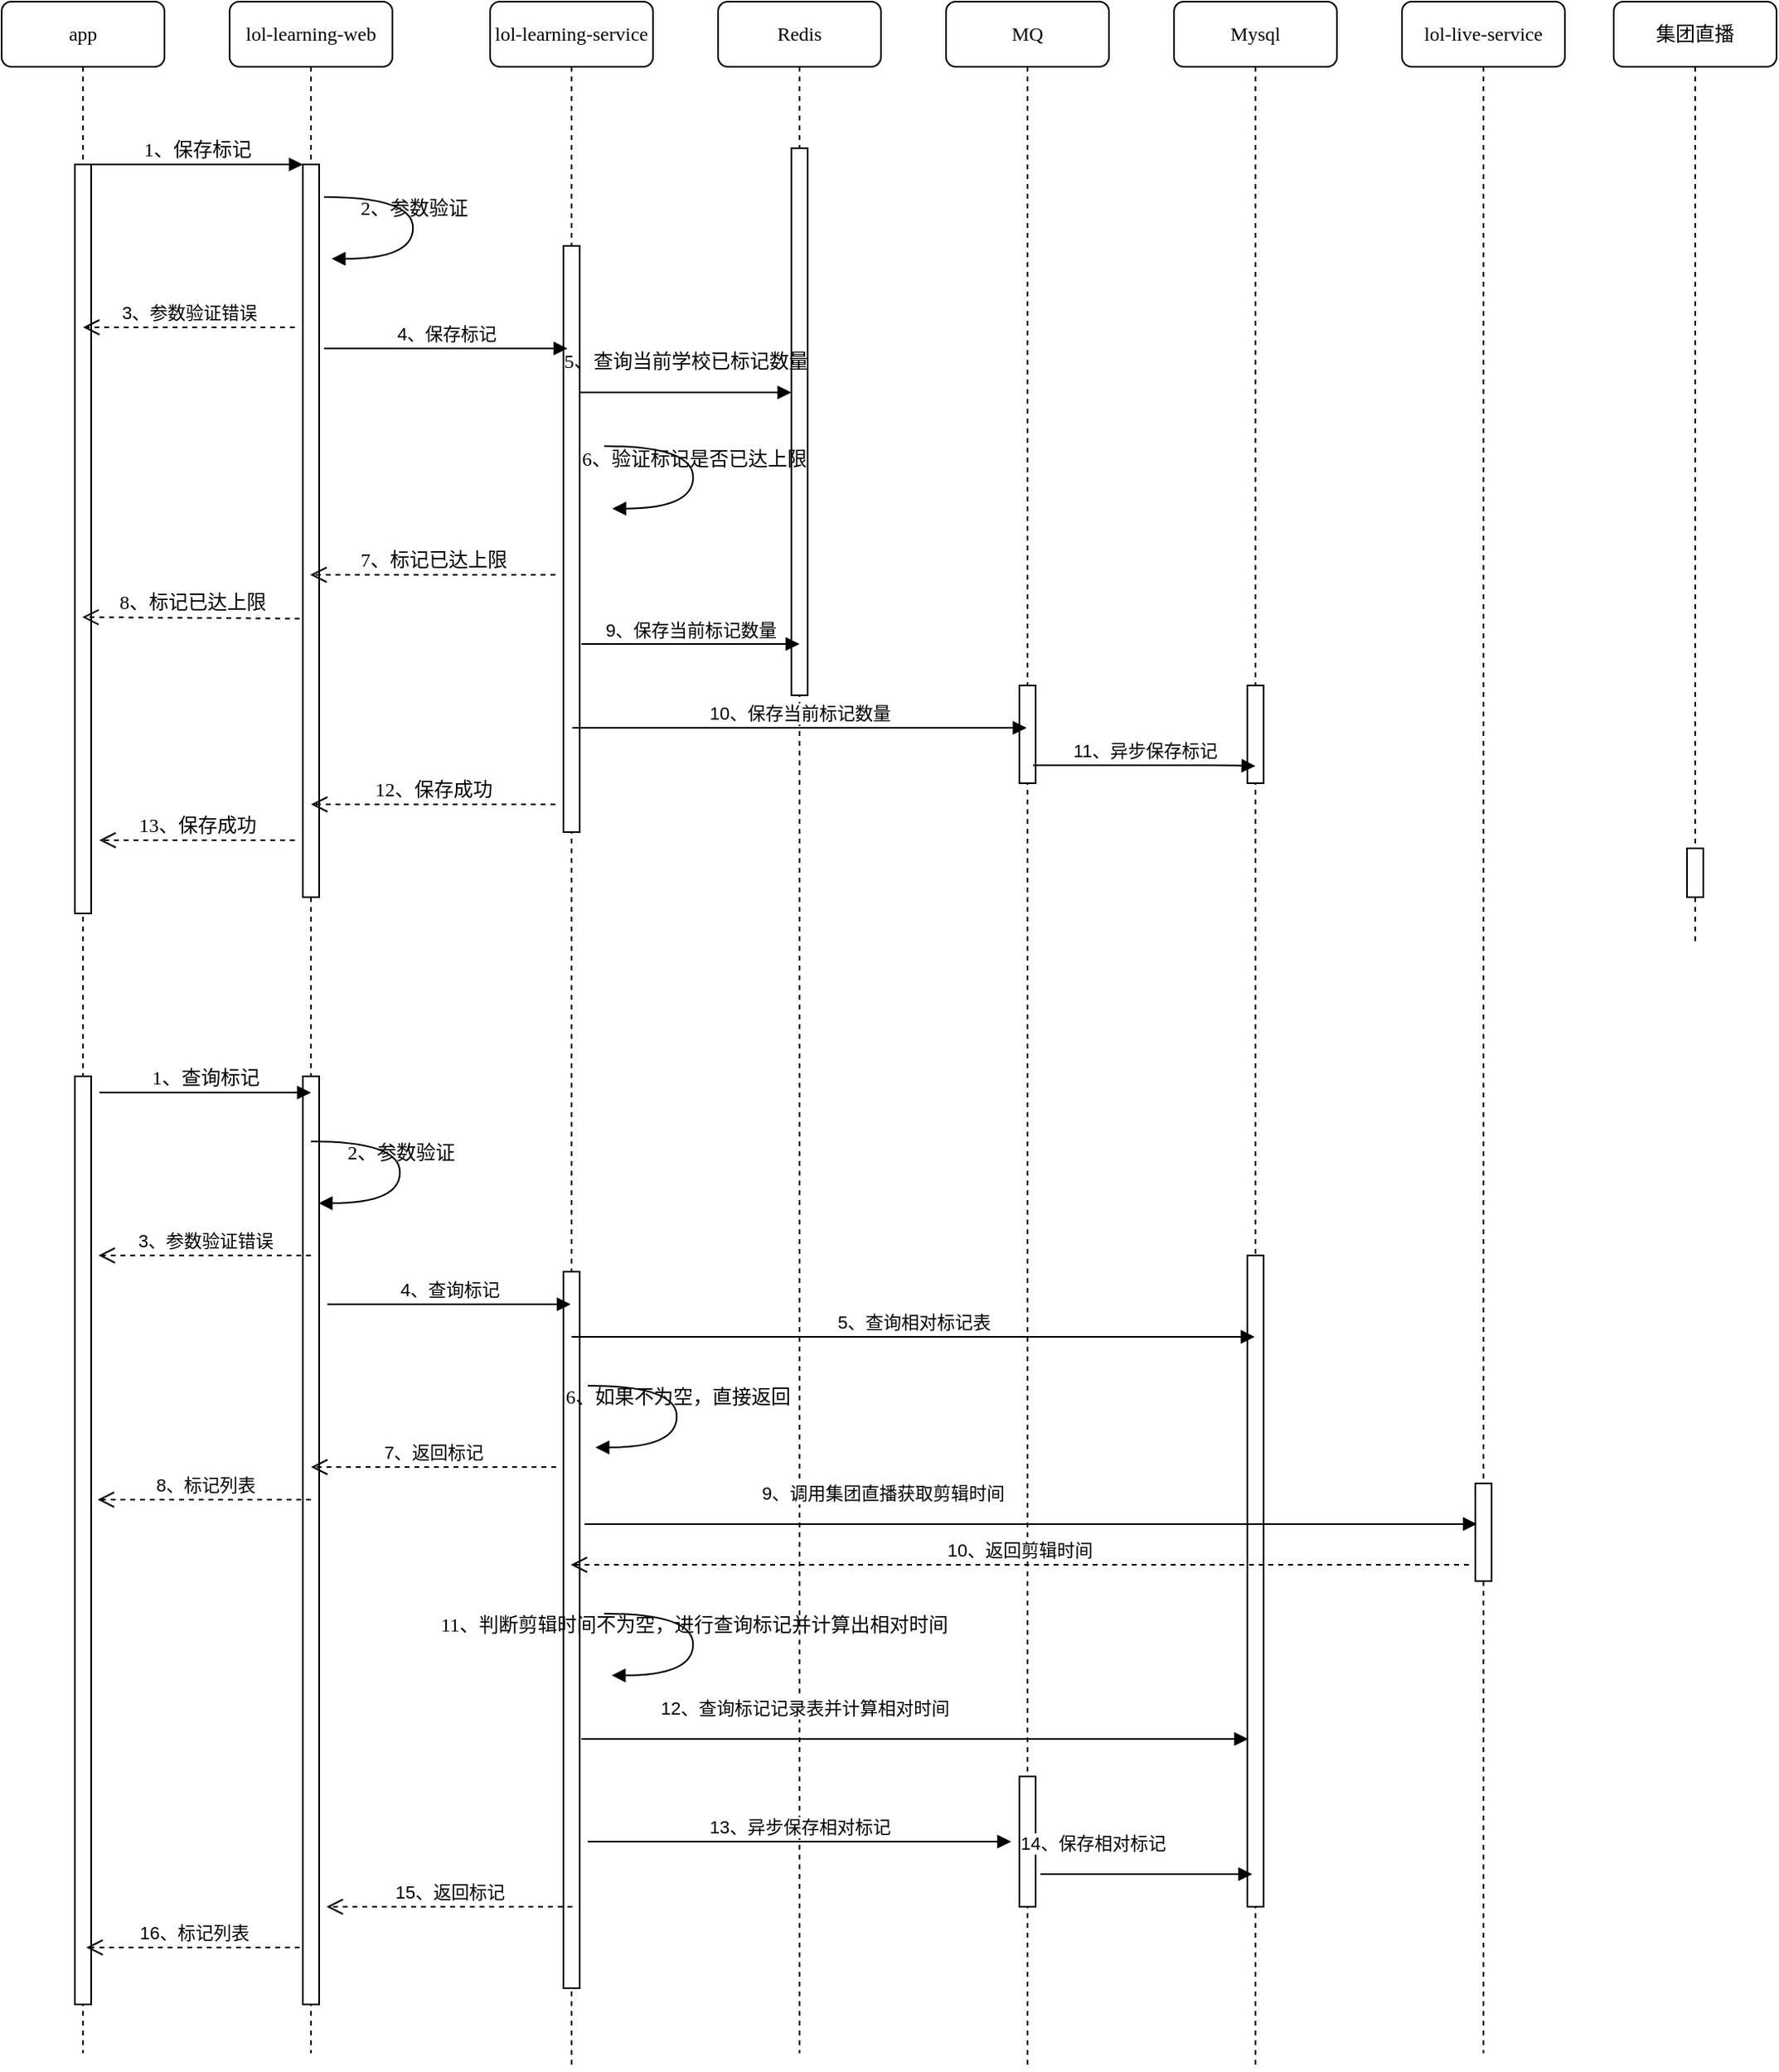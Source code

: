 <mxfile version="13.9.8" type="github">
  <diagram name="Page-1" id="13e1069c-82ec-6db2-03f1-153e76fe0fe0">
    <mxGraphModel dx="1007" dy="547" grid="1" gridSize="10" guides="1" tooltips="1" connect="1" arrows="1" fold="1" page="1" pageScale="1" pageWidth="1100" pageHeight="850" background="#ffffff" math="0" shadow="0">
      <root>
        <mxCell id="0" />
        <mxCell id="1" parent="0" />
        <mxCell id="7baba1c4bc27f4b0-2" value="lol-learning-web" style="shape=umlLifeline;perimeter=lifelinePerimeter;whiteSpace=wrap;html=1;container=1;collapsible=0;recursiveResize=0;outlineConnect=0;rounded=1;shadow=0;comic=0;labelBackgroundColor=none;strokeWidth=1;fontFamily=Verdana;fontSize=12;align=center;" parent="1" vertex="1">
          <mxGeometry x="240" y="80" width="100" height="1260" as="geometry" />
        </mxCell>
        <mxCell id="xmqAta9ANS4_KRpNYRyX-17" style="edgeStyle=orthogonalEdgeStyle;rounded=0;orthogonalLoop=1;jettySize=auto;html=1;" edge="1" parent="7baba1c4bc27f4b0-2" source="7baba1c4bc27f4b0-10" target="7baba1c4bc27f4b0-2">
          <mxGeometry relative="1" as="geometry">
            <Array as="points">
              <mxPoint x="50" y="100" />
              <mxPoint x="50" y="100" />
            </Array>
          </mxGeometry>
        </mxCell>
        <mxCell id="7baba1c4bc27f4b0-10" value="" style="html=1;points=[];perimeter=orthogonalPerimeter;rounded=0;shadow=0;comic=0;labelBackgroundColor=none;strokeWidth=1;fontFamily=Verdana;fontSize=12;align=center;" parent="7baba1c4bc27f4b0-2" vertex="1">
          <mxGeometry x="45" y="100" width="10" height="450" as="geometry" />
        </mxCell>
        <mxCell id="xmqAta9ANS4_KRpNYRyX-32" value="" style="html=1;points=[];perimeter=orthogonalPerimeter;rounded=0;shadow=0;comic=0;labelBackgroundColor=none;strokeColor=#000000;strokeWidth=1;fillColor=#FFFFFF;fontFamily=Verdana;fontSize=12;fontColor=#000000;align=center;" vertex="1" parent="7baba1c4bc27f4b0-2">
          <mxGeometry x="45" y="660" width="10" height="570" as="geometry" />
        </mxCell>
        <mxCell id="7baba1c4bc27f4b0-3" value="lol-learning-service" style="shape=umlLifeline;perimeter=lifelinePerimeter;whiteSpace=wrap;html=1;container=1;collapsible=0;recursiveResize=0;outlineConnect=0;rounded=1;shadow=0;comic=0;labelBackgroundColor=none;strokeWidth=1;fontFamily=Verdana;fontSize=12;align=center;" parent="1" vertex="1">
          <mxGeometry x="400" y="80" width="100" height="1270" as="geometry" />
        </mxCell>
        <mxCell id="7baba1c4bc27f4b0-13" value="" style="html=1;points=[];perimeter=orthogonalPerimeter;rounded=0;shadow=0;comic=0;labelBackgroundColor=none;strokeWidth=1;fontFamily=Verdana;fontSize=12;align=center;" parent="7baba1c4bc27f4b0-3" vertex="1">
          <mxGeometry x="45" y="150" width="10" height="360" as="geometry" />
        </mxCell>
        <mxCell id="xmqAta9ANS4_KRpNYRyX-33" value="" style="html=1;points=[];perimeter=orthogonalPerimeter;rounded=0;shadow=0;comic=0;labelBackgroundColor=none;strokeColor=#000000;strokeWidth=1;fillColor=#FFFFFF;fontFamily=Verdana;fontSize=12;fontColor=#000000;align=center;" vertex="1" parent="7baba1c4bc27f4b0-3">
          <mxGeometry x="45" y="780" width="10" height="440" as="geometry" />
        </mxCell>
        <mxCell id="7baba1c4bc27f4b0-4" value="&lt;span&gt;Redis&lt;/span&gt;" style="shape=umlLifeline;perimeter=lifelinePerimeter;whiteSpace=wrap;html=1;container=1;collapsible=0;recursiveResize=0;outlineConnect=0;rounded=1;shadow=0;comic=0;labelBackgroundColor=none;strokeWidth=1;fontFamily=Verdana;fontSize=12;align=center;" parent="1" vertex="1">
          <mxGeometry x="540" y="80" width="100" height="1260" as="geometry" />
        </mxCell>
        <mxCell id="7baba1c4bc27f4b0-16" value="" style="html=1;points=[];perimeter=orthogonalPerimeter;rounded=0;shadow=0;comic=0;labelBackgroundColor=none;strokeWidth=1;fontFamily=Verdana;fontSize=12;align=center;" parent="7baba1c4bc27f4b0-4" vertex="1">
          <mxGeometry x="45" y="90" width="10" height="336" as="geometry" />
        </mxCell>
        <mxCell id="7baba1c4bc27f4b0-5" value="MQ" style="shape=umlLifeline;perimeter=lifelinePerimeter;whiteSpace=wrap;html=1;container=1;collapsible=0;recursiveResize=0;outlineConnect=0;rounded=1;shadow=0;comic=0;labelBackgroundColor=none;strokeWidth=1;fontFamily=Verdana;fontSize=12;align=center;" parent="1" vertex="1">
          <mxGeometry x="680" y="80" width="100" height="1270" as="geometry" />
        </mxCell>
        <mxCell id="7baba1c4bc27f4b0-19" value="" style="html=1;points=[];perimeter=orthogonalPerimeter;rounded=0;shadow=0;comic=0;labelBackgroundColor=none;strokeWidth=1;fontFamily=Verdana;fontSize=12;align=center;" parent="7baba1c4bc27f4b0-5" vertex="1">
          <mxGeometry x="45" y="420" width="10" height="60" as="geometry" />
        </mxCell>
        <mxCell id="xmqAta9ANS4_KRpNYRyX-48" value="" style="html=1;points=[];perimeter=orthogonalPerimeter;rounded=0;shadow=0;comic=0;labelBackgroundColor=none;strokeWidth=1;fontFamily=Verdana;fontSize=12;align=center;" vertex="1" parent="7baba1c4bc27f4b0-5">
          <mxGeometry x="45" y="1090" width="10" height="80" as="geometry" />
        </mxCell>
        <mxCell id="7baba1c4bc27f4b0-6" value="Mysql" style="shape=umlLifeline;perimeter=lifelinePerimeter;whiteSpace=wrap;html=1;container=1;collapsible=0;recursiveResize=0;outlineConnect=0;rounded=1;shadow=0;comic=0;labelBackgroundColor=none;strokeWidth=1;fontFamily=Verdana;fontSize=12;align=center;" parent="1" vertex="1">
          <mxGeometry x="820" y="80" width="100" height="1270" as="geometry" />
        </mxCell>
        <mxCell id="7baba1c4bc27f4b0-28" value="" style="html=1;points=[];perimeter=orthogonalPerimeter;rounded=0;shadow=0;comic=0;labelBackgroundColor=none;strokeWidth=1;fontFamily=Verdana;fontSize=12;align=center;" parent="7baba1c4bc27f4b0-6" vertex="1">
          <mxGeometry x="45" y="420" width="10" height="60" as="geometry" />
        </mxCell>
        <mxCell id="xmqAta9ANS4_KRpNYRyX-38" value="" style="html=1;points=[];perimeter=orthogonalPerimeter;rounded=0;shadow=0;comic=0;labelBackgroundColor=none;strokeWidth=1;fontFamily=Verdana;fontSize=12;align=center;" vertex="1" parent="7baba1c4bc27f4b0-6">
          <mxGeometry x="45" y="770" width="10" height="400" as="geometry" />
        </mxCell>
        <mxCell id="7baba1c4bc27f4b0-7" value="lol-live-service" style="shape=umlLifeline;perimeter=lifelinePerimeter;whiteSpace=wrap;html=1;container=1;collapsible=0;recursiveResize=0;outlineConnect=0;rounded=1;shadow=0;comic=0;labelBackgroundColor=none;strokeWidth=1;fontFamily=Verdana;fontSize=12;align=center;" parent="1" vertex="1">
          <mxGeometry x="960" y="80" width="100" height="1260" as="geometry" />
        </mxCell>
        <mxCell id="7baba1c4bc27f4b0-25" value="" style="html=1;points=[];perimeter=orthogonalPerimeter;rounded=0;shadow=0;comic=0;labelBackgroundColor=none;strokeColor=#000000;strokeWidth=1;fillColor=#FFFFFF;fontFamily=Verdana;fontSize=12;fontColor=#000000;align=center;" parent="7baba1c4bc27f4b0-7" vertex="1">
          <mxGeometry x="45" y="910" width="10" height="60" as="geometry" />
        </mxCell>
        <mxCell id="7baba1c4bc27f4b0-8" value="app" style="shape=umlLifeline;perimeter=lifelinePerimeter;whiteSpace=wrap;html=1;container=1;collapsible=0;recursiveResize=0;outlineConnect=0;rounded=1;shadow=0;comic=0;labelBackgroundColor=none;strokeWidth=1;fontFamily=Verdana;fontSize=12;align=center;" parent="1" vertex="1">
          <mxGeometry x="100" y="80" width="100" height="1260" as="geometry" />
        </mxCell>
        <mxCell id="7baba1c4bc27f4b0-9" value="" style="html=1;points=[];perimeter=orthogonalPerimeter;rounded=0;shadow=0;comic=0;labelBackgroundColor=none;strokeWidth=1;fontFamily=Verdana;fontSize=12;align=center;" parent="7baba1c4bc27f4b0-8" vertex="1">
          <mxGeometry x="45" y="100" width="10" height="460" as="geometry" />
        </mxCell>
        <mxCell id="xmqAta9ANS4_KRpNYRyX-30" value="" style="html=1;points=[];perimeter=orthogonalPerimeter;rounded=0;shadow=0;comic=0;labelBackgroundColor=none;strokeColor=#000000;strokeWidth=1;fillColor=#FFFFFF;fontFamily=Verdana;fontSize=12;fontColor=#000000;align=center;" vertex="1" parent="7baba1c4bc27f4b0-8">
          <mxGeometry x="45" y="660" width="10" height="570" as="geometry" />
        </mxCell>
        <mxCell id="7baba1c4bc27f4b0-17" value="5、查询当前学校已标记数量" style="html=1;verticalAlign=bottom;endArrow=block;labelBackgroundColor=none;fontFamily=Verdana;fontSize=12;edgeStyle=elbowEdgeStyle;elbow=vertical;" parent="1" source="7baba1c4bc27f4b0-13" target="7baba1c4bc27f4b0-16" edge="1">
          <mxGeometry y="10" relative="1" as="geometry">
            <mxPoint x="510" y="220" as="sourcePoint" />
            <Array as="points">
              <mxPoint x="460" y="320" />
            </Array>
            <mxPoint as="offset" />
          </mxGeometry>
        </mxCell>
        <mxCell id="7baba1c4bc27f4b0-27" value="12、保存成功" style="html=1;verticalAlign=bottom;endArrow=open;dashed=1;endSize=8;labelBackgroundColor=none;fontFamily=Verdana;fontSize=12;" parent="1" edge="1">
          <mxGeometry relative="1" as="geometry">
            <mxPoint x="290" y="573" as="targetPoint" />
            <mxPoint x="440" y="573" as="sourcePoint" />
          </mxGeometry>
        </mxCell>
        <mxCell id="7baba1c4bc27f4b0-11" value="1、保存标记" style="html=1;verticalAlign=bottom;endArrow=block;entryX=0;entryY=0;labelBackgroundColor=none;fontFamily=Verdana;fontSize=12;edgeStyle=elbowEdgeStyle;elbow=vertical;" parent="1" source="7baba1c4bc27f4b0-9" target="7baba1c4bc27f4b0-10" edge="1">
          <mxGeometry relative="1" as="geometry">
            <mxPoint x="220" y="190" as="sourcePoint" />
          </mxGeometry>
        </mxCell>
        <mxCell id="7baba1c4bc27f4b0-39" value="6、验证标记是否已达上限" style="html=1;verticalAlign=bottom;endArrow=block;labelBackgroundColor=none;fontFamily=Verdana;fontSize=12;elbow=vertical;edgeStyle=orthogonalEdgeStyle;curved=1;entryX=1;entryY=0.286;entryPerimeter=0;exitX=1.038;exitY=0.345;exitPerimeter=0;" parent="1" edge="1">
          <mxGeometry relative="1" as="geometry">
            <mxPoint x="470.003" y="353" as="sourcePoint" />
            <mxPoint x="475.003" y="391.333" as="targetPoint" />
            <Array as="points">
              <mxPoint x="524.67" y="353" />
              <mxPoint x="524.67" y="391" />
            </Array>
          </mxGeometry>
        </mxCell>
        <mxCell id="xmqAta9ANS4_KRpNYRyX-8" value="2、参数验证" style="html=1;verticalAlign=bottom;endArrow=block;labelBackgroundColor=none;fontFamily=Verdana;fontSize=12;elbow=vertical;edgeStyle=orthogonalEdgeStyle;curved=1;entryX=1;entryY=0.286;entryPerimeter=0;exitX=1.038;exitY=0.345;exitPerimeter=0;" edge="1" parent="1">
          <mxGeometry relative="1" as="geometry">
            <mxPoint x="298.0" y="200.0" as="sourcePoint" />
            <mxPoint x="302.62" y="237.92" as="targetPoint" />
            <Array as="points">
              <mxPoint x="352.62" y="199.9" />
              <mxPoint x="352.62" y="237.9" />
            </Array>
          </mxGeometry>
        </mxCell>
        <mxCell id="xmqAta9ANS4_KRpNYRyX-11" value="3、参数验证错误" style="html=1;verticalAlign=bottom;endArrow=open;dashed=1;endSize=8;" edge="1" parent="1" target="7baba1c4bc27f4b0-8">
          <mxGeometry relative="1" as="geometry">
            <mxPoint x="280" y="280" as="sourcePoint" />
            <mxPoint x="200" y="280" as="targetPoint" />
          </mxGeometry>
        </mxCell>
        <mxCell id="xmqAta9ANS4_KRpNYRyX-7" value="4、保存标记" style="html=1;verticalAlign=bottom;endArrow=block;" edge="1" parent="1">
          <mxGeometry width="80" relative="1" as="geometry">
            <mxPoint x="298" y="293" as="sourcePoint" />
            <mxPoint x="447.5" y="293" as="targetPoint" />
            <Array as="points">
              <mxPoint x="308" y="293" />
              <mxPoint x="428" y="293" />
            </Array>
          </mxGeometry>
        </mxCell>
        <mxCell id="xmqAta9ANS4_KRpNYRyX-13" value="7、标记已达上限" style="html=1;verticalAlign=bottom;endArrow=open;dashed=1;endSize=8;labelBackgroundColor=none;fontFamily=Verdana;fontSize=12;edgeStyle=elbowEdgeStyle;elbow=vertical;" edge="1" parent="1">
          <mxGeometry relative="1" as="geometry">
            <mxPoint x="289.5" y="432" as="targetPoint" />
            <Array as="points">
              <mxPoint x="360" y="432" />
              <mxPoint x="385" y="402" />
              <mxPoint x="415" y="402" />
            </Array>
            <mxPoint x="440" y="432" as="sourcePoint" />
          </mxGeometry>
        </mxCell>
        <mxCell id="xmqAta9ANS4_KRpNYRyX-18" value="8、标记已达上限" style="html=1;verticalAlign=bottom;endArrow=open;dashed=1;endSize=8;labelBackgroundColor=none;fontFamily=Verdana;fontSize=12;edgeStyle=elbowEdgeStyle;elbow=vertical;exitX=-0.2;exitY=0.903;exitDx=0;exitDy=0;exitPerimeter=0;" edge="1" parent="1">
          <mxGeometry relative="1" as="geometry">
            <mxPoint x="149.5" y="458" as="targetPoint" />
            <Array as="points">
              <mxPoint x="170" y="458" />
              <mxPoint x="363" y="438" />
            </Array>
            <mxPoint x="283" y="458.9" as="sourcePoint" />
          </mxGeometry>
        </mxCell>
        <mxCell id="xmqAta9ANS4_KRpNYRyX-19" value="9、保存当前标记数量" style="html=1;verticalAlign=bottom;endArrow=block;" edge="1" parent="1">
          <mxGeometry width="80" relative="1" as="geometry">
            <mxPoint x="456" y="474.5" as="sourcePoint" />
            <mxPoint x="590" y="474.5" as="targetPoint" />
            <Array as="points">
              <mxPoint x="455.5" y="474.5" />
              <mxPoint x="575.5" y="474.5" />
            </Array>
          </mxGeometry>
        </mxCell>
        <mxCell id="xmqAta9ANS4_KRpNYRyX-20" value="11、异步保存标记" style="html=1;verticalAlign=bottom;endArrow=block;" edge="1" parent="1">
          <mxGeometry width="80" relative="1" as="geometry">
            <mxPoint x="733.5" y="549" as="sourcePoint" />
            <mxPoint x="870" y="549.5" as="targetPoint" />
            <Array as="points">
              <mxPoint x="733" y="549" />
              <mxPoint x="853" y="549" />
            </Array>
          </mxGeometry>
        </mxCell>
        <mxCell id="xmqAta9ANS4_KRpNYRyX-22" value="13、保存成功" style="html=1;verticalAlign=bottom;endArrow=open;dashed=1;endSize=8;labelBackgroundColor=none;fontFamily=Verdana;fontSize=12;" edge="1" parent="1">
          <mxGeometry relative="1" as="geometry">
            <mxPoint x="160" y="595" as="targetPoint" />
            <mxPoint x="280" y="595" as="sourcePoint" />
          </mxGeometry>
        </mxCell>
        <mxCell id="xmqAta9ANS4_KRpNYRyX-24" value="10、保存当前标记数量" style="html=1;verticalAlign=bottom;endArrow=block;" edge="1" parent="1">
          <mxGeometry width="80" relative="1" as="geometry">
            <mxPoint x="450.5" y="526" as="sourcePoint" />
            <mxPoint x="729.5" y="526" as="targetPoint" />
            <Array as="points">
              <mxPoint x="450" y="526" />
              <mxPoint x="570" y="526" />
            </Array>
          </mxGeometry>
        </mxCell>
        <mxCell id="xmqAta9ANS4_KRpNYRyX-25" value="集团直播" style="shape=umlLifeline;perimeter=lifelinePerimeter;whiteSpace=wrap;html=1;container=1;collapsible=0;recursiveResize=0;outlineConnect=0;rounded=1;shadow=0;comic=0;labelBackgroundColor=none;strokeWidth=1;fontFamily=Verdana;fontSize=12;align=center;" vertex="1" parent="1">
          <mxGeometry x="1090" y="80" width="100" height="580" as="geometry" />
        </mxCell>
        <mxCell id="xmqAta9ANS4_KRpNYRyX-26" value="" style="html=1;points=[];perimeter=orthogonalPerimeter;rounded=0;shadow=0;comic=0;labelBackgroundColor=none;strokeColor=#000000;strokeWidth=1;fillColor=#FFFFFF;fontFamily=Verdana;fontSize=12;fontColor=#000000;align=center;" vertex="1" parent="xmqAta9ANS4_KRpNYRyX-25">
          <mxGeometry x="45" y="520" width="10" height="30" as="geometry" />
        </mxCell>
        <mxCell id="xmqAta9ANS4_KRpNYRyX-31" value="1、查询标记" style="html=1;verticalAlign=bottom;endArrow=block;entryX=0;entryY=0;labelBackgroundColor=none;fontFamily=Verdana;fontSize=12;edgeStyle=elbowEdgeStyle;elbow=vertical;" edge="1" parent="1">
          <mxGeometry relative="1" as="geometry">
            <mxPoint x="160" y="750" as="sourcePoint" />
            <mxPoint x="290" y="750.0" as="targetPoint" />
          </mxGeometry>
        </mxCell>
        <mxCell id="xmqAta9ANS4_KRpNYRyX-35" value="2、参数验证" style="html=1;verticalAlign=bottom;endArrow=block;labelBackgroundColor=none;fontFamily=Verdana;fontSize=12;elbow=vertical;edgeStyle=orthogonalEdgeStyle;curved=1;entryX=1;entryY=0.286;entryPerimeter=0;exitX=1.038;exitY=0.345;exitPerimeter=0;" edge="1" parent="1">
          <mxGeometry relative="1" as="geometry">
            <mxPoint x="290" y="780.0" as="sourcePoint" />
            <mxPoint x="294.62" y="817.92" as="targetPoint" />
            <Array as="points">
              <mxPoint x="344.62" y="779.9" />
              <mxPoint x="344.62" y="817.9" />
            </Array>
          </mxGeometry>
        </mxCell>
        <mxCell id="xmqAta9ANS4_KRpNYRyX-36" value="3、参数验证错误" style="html=1;verticalAlign=bottom;endArrow=open;dashed=1;endSize=8;" edge="1" parent="1">
          <mxGeometry relative="1" as="geometry">
            <mxPoint x="290" y="850" as="sourcePoint" />
            <mxPoint x="159.5" y="850" as="targetPoint" />
          </mxGeometry>
        </mxCell>
        <mxCell id="xmqAta9ANS4_KRpNYRyX-37" value="4、查询标记" style="html=1;verticalAlign=bottom;endArrow=block;" edge="1" parent="1">
          <mxGeometry width="80" relative="1" as="geometry">
            <mxPoint x="300" y="880" as="sourcePoint" />
            <mxPoint x="449.5" y="880" as="targetPoint" />
            <Array as="points">
              <mxPoint x="310" y="880" />
              <mxPoint x="430" y="880" />
            </Array>
          </mxGeometry>
        </mxCell>
        <mxCell id="xmqAta9ANS4_KRpNYRyX-39" value="5、查询相对标记表" style="html=1;verticalAlign=bottom;endArrow=block;" edge="1" parent="1" target="7baba1c4bc27f4b0-6">
          <mxGeometry width="80" relative="1" as="geometry">
            <mxPoint x="450" y="900" as="sourcePoint" />
            <mxPoint x="599.5" y="900" as="targetPoint" />
            <Array as="points">
              <mxPoint x="460" y="900" />
              <mxPoint x="580" y="900" />
            </Array>
          </mxGeometry>
        </mxCell>
        <mxCell id="xmqAta9ANS4_KRpNYRyX-41" value="6、如果不为空，直接返回" style="html=1;verticalAlign=bottom;endArrow=block;labelBackgroundColor=none;fontFamily=Verdana;fontSize=12;elbow=vertical;edgeStyle=orthogonalEdgeStyle;curved=1;entryX=1;entryY=0.286;entryPerimeter=0;exitX=1.038;exitY=0.345;exitPerimeter=0;" edge="1" parent="1">
          <mxGeometry relative="1" as="geometry">
            <mxPoint x="460" y="930" as="sourcePoint" />
            <mxPoint x="464.62" y="967.92" as="targetPoint" />
            <Array as="points">
              <mxPoint x="514.62" y="929.9" />
              <mxPoint x="514.62" y="967.9" />
            </Array>
          </mxGeometry>
        </mxCell>
        <mxCell id="xmqAta9ANS4_KRpNYRyX-42" value="7、返回标记" style="html=1;verticalAlign=bottom;endArrow=open;dashed=1;endSize=8;" edge="1" parent="1" target="7baba1c4bc27f4b0-2">
          <mxGeometry relative="1" as="geometry">
            <mxPoint x="440.5" y="980" as="sourcePoint" />
            <mxPoint x="310" y="980" as="targetPoint" />
          </mxGeometry>
        </mxCell>
        <mxCell id="xmqAta9ANS4_KRpNYRyX-43" value="8、标记列表" style="html=1;verticalAlign=bottom;endArrow=open;dashed=1;endSize=8;" edge="1" parent="1">
          <mxGeometry relative="1" as="geometry">
            <mxPoint x="290" y="1000" as="sourcePoint" />
            <mxPoint x="159" y="1000" as="targetPoint" />
          </mxGeometry>
        </mxCell>
        <mxCell id="xmqAta9ANS4_KRpNYRyX-44" value="12、查询标记记录表并计算相对时间" style="html=1;verticalAlign=bottom;endArrow=block;" edge="1" parent="1">
          <mxGeometry x="-0.331" y="10" width="80" relative="1" as="geometry">
            <mxPoint x="456" y="1147" as="sourcePoint" />
            <mxPoint x="865.5" y="1147" as="targetPoint" />
            <Array as="points">
              <mxPoint x="466" y="1147" />
              <mxPoint x="586" y="1147" />
            </Array>
            <mxPoint as="offset" />
          </mxGeometry>
        </mxCell>
        <mxCell id="xmqAta9ANS4_KRpNYRyX-45" value="9、调用集团直播获取剪辑时间" style="html=1;verticalAlign=bottom;endArrow=block;entryX=0.1;entryY=0.333;entryDx=0;entryDy=0;entryPerimeter=0;" edge="1" parent="1">
          <mxGeometry x="-0.331" y="10" width="80" relative="1" as="geometry">
            <mxPoint x="458" y="1015" as="sourcePoint" />
            <mxPoint x="1006" y="1014.99" as="targetPoint" />
            <Array as="points">
              <mxPoint x="468" y="1015" />
              <mxPoint x="588" y="1015" />
            </Array>
            <mxPoint as="offset" />
          </mxGeometry>
        </mxCell>
        <mxCell id="xmqAta9ANS4_KRpNYRyX-46" value="10、返回剪辑时间" style="html=1;verticalAlign=bottom;endArrow=open;dashed=1;endSize=8;" edge="1" parent="1">
          <mxGeometry relative="1" as="geometry">
            <mxPoint x="1001" y="1040" as="sourcePoint" />
            <mxPoint x="449.5" y="1040" as="targetPoint" />
          </mxGeometry>
        </mxCell>
        <mxCell id="xmqAta9ANS4_KRpNYRyX-47" value="11、判断剪辑时间不为空，进行查询标记并计算出相对时间" style="html=1;verticalAlign=bottom;endArrow=block;labelBackgroundColor=none;fontFamily=Verdana;fontSize=12;elbow=vertical;edgeStyle=orthogonalEdgeStyle;curved=1;entryX=1;entryY=0.286;entryPerimeter=0;exitX=1.038;exitY=0.345;exitPerimeter=0;" edge="1" parent="1">
          <mxGeometry relative="1" as="geometry">
            <mxPoint x="470" y="1070" as="sourcePoint" />
            <mxPoint x="474.62" y="1107.92" as="targetPoint" />
            <Array as="points">
              <mxPoint x="524.62" y="1069.9" />
              <mxPoint x="524.62" y="1107.9" />
            </Array>
          </mxGeometry>
        </mxCell>
        <mxCell id="xmqAta9ANS4_KRpNYRyX-51" value="13、异步保存相对标记" style="html=1;verticalAlign=bottom;endArrow=block;" edge="1" parent="1">
          <mxGeometry width="80" relative="1" as="geometry">
            <mxPoint x="460" y="1210" as="sourcePoint" />
            <mxPoint x="720" y="1210" as="targetPoint" />
            <Array as="points">
              <mxPoint x="470" y="1210" />
              <mxPoint x="590" y="1210" />
            </Array>
          </mxGeometry>
        </mxCell>
        <mxCell id="xmqAta9ANS4_KRpNYRyX-52" value="14、保存相对标记" style="html=1;verticalAlign=bottom;endArrow=block;" edge="1" parent="1">
          <mxGeometry x="-0.508" y="10" width="80" relative="1" as="geometry">
            <mxPoint x="738" y="1230" as="sourcePoint" />
            <mxPoint x="868" y="1230" as="targetPoint" />
            <Array as="points">
              <mxPoint x="748" y="1230" />
              <mxPoint x="868" y="1230" />
            </Array>
            <mxPoint as="offset" />
          </mxGeometry>
        </mxCell>
        <mxCell id="xmqAta9ANS4_KRpNYRyX-53" value="15、返回标记" style="html=1;verticalAlign=bottom;endArrow=open;dashed=1;endSize=8;" edge="1" parent="1">
          <mxGeometry relative="1" as="geometry">
            <mxPoint x="450.5" y="1250" as="sourcePoint" />
            <mxPoint x="299.5" y="1250" as="targetPoint" />
          </mxGeometry>
        </mxCell>
        <mxCell id="xmqAta9ANS4_KRpNYRyX-54" value="16、标记列表" style="html=1;verticalAlign=bottom;endArrow=open;dashed=1;endSize=8;" edge="1" parent="1">
          <mxGeometry relative="1" as="geometry">
            <mxPoint x="283" y="1275" as="sourcePoint" />
            <mxPoint x="152" y="1275" as="targetPoint" />
          </mxGeometry>
        </mxCell>
      </root>
    </mxGraphModel>
  </diagram>
</mxfile>
